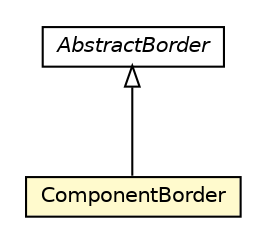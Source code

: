 #!/usr/local/bin/dot
#
# Class diagram 
# Generated by UMLGraph version R5_6-24-gf6e263 (http://www.umlgraph.org/)
#

digraph G {
	edge [fontname="Helvetica",fontsize=10,labelfontname="Helvetica",labelfontsize=10];
	node [fontname="Helvetica",fontsize=10,shape=plaintext];
	nodesep=0.25;
	ranksep=0.5;
	// org.universAAL.ui.gui.swing.bluesteelLAF.support.ComponentBorder
	c2880535 [label=<<table title="org.universAAL.ui.gui.swing.bluesteelLAF.support.ComponentBorder" border="0" cellborder="1" cellspacing="0" cellpadding="2" port="p" bgcolor="lemonChiffon" href="./ComponentBorder.html">
		<tr><td><table border="0" cellspacing="0" cellpadding="1">
<tr><td align="center" balign="center"> ComponentBorder </td></tr>
		</table></td></tr>
		</table>>, URL="./ComponentBorder.html", fontname="Helvetica", fontcolor="black", fontsize=10.0];
	//org.universAAL.ui.gui.swing.bluesteelLAF.support.ComponentBorder extends javax.swing.border.AbstractBorder
	c2881064:p -> c2880535:p [dir=back,arrowtail=empty];
	// javax.swing.border.AbstractBorder
	c2881064 [label=<<table title="javax.swing.border.AbstractBorder" border="0" cellborder="1" cellspacing="0" cellpadding="2" port="p" href="http://java.sun.com/j2se/1.4.2/docs/api/javax/swing/border/AbstractBorder.html">
		<tr><td><table border="0" cellspacing="0" cellpadding="1">
<tr><td align="center" balign="center"><font face="Helvetica-Oblique"> AbstractBorder </font></td></tr>
		</table></td></tr>
		</table>>, URL="http://java.sun.com/j2se/1.4.2/docs/api/javax/swing/border/AbstractBorder.html", fontname="Helvetica", fontcolor="black", fontsize=10.0];
}

